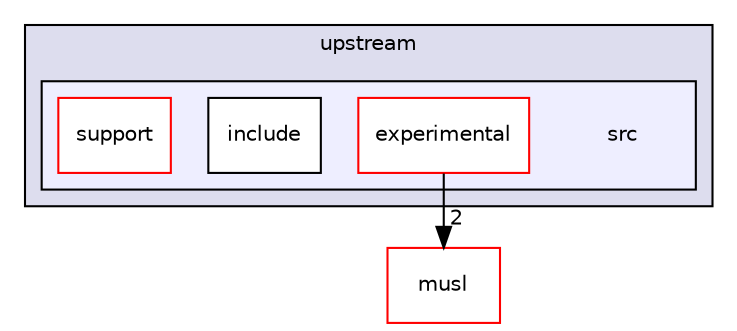 digraph "contracts/libc++/upstream/src" {
  compound=true
  node [ fontsize="10", fontname="Helvetica"];
  edge [ labelfontsize="10", labelfontname="Helvetica"];
  subgraph clusterdir_7d236047367a2957b6fc9c22a3c49af8 {
    graph [ bgcolor="#ddddee", pencolor="black", label="upstream" fontname="Helvetica", fontsize="10", URL="dir_7d236047367a2957b6fc9c22a3c49af8.html"]
  subgraph clusterdir_b3059b9e6c2c4c5015bfaee2e51792e6 {
    graph [ bgcolor="#eeeeff", pencolor="black", label="" URL="dir_b3059b9e6c2c4c5015bfaee2e51792e6.html"];
    dir_b3059b9e6c2c4c5015bfaee2e51792e6 [shape=plaintext label="src"];
    dir_0913b4a6efb5226409ee3bae22425c8c [shape=box label="experimental" color="red" fillcolor="white" style="filled" URL="dir_0913b4a6efb5226409ee3bae22425c8c.html"];
    dir_88635f97246f8e577d6b6773e2a01523 [shape=box label="include" color="black" fillcolor="white" style="filled" URL="dir_88635f97246f8e577d6b6773e2a01523.html"];
    dir_8323863981afa4d73685adbae279dae8 [shape=box label="support" color="red" fillcolor="white" style="filled" URL="dir_8323863981afa4d73685adbae279dae8.html"];
  }
  }
  dir_50d7137a7301a66ec452987911b28b88 [shape=box label="musl" fillcolor="white" style="filled" color="red" URL="dir_50d7137a7301a66ec452987911b28b88.html"];
  dir_0913b4a6efb5226409ee3bae22425c8c->dir_50d7137a7301a66ec452987911b28b88 [headlabel="2", labeldistance=1.5 headhref="dir_000052_000020.html"];
}
